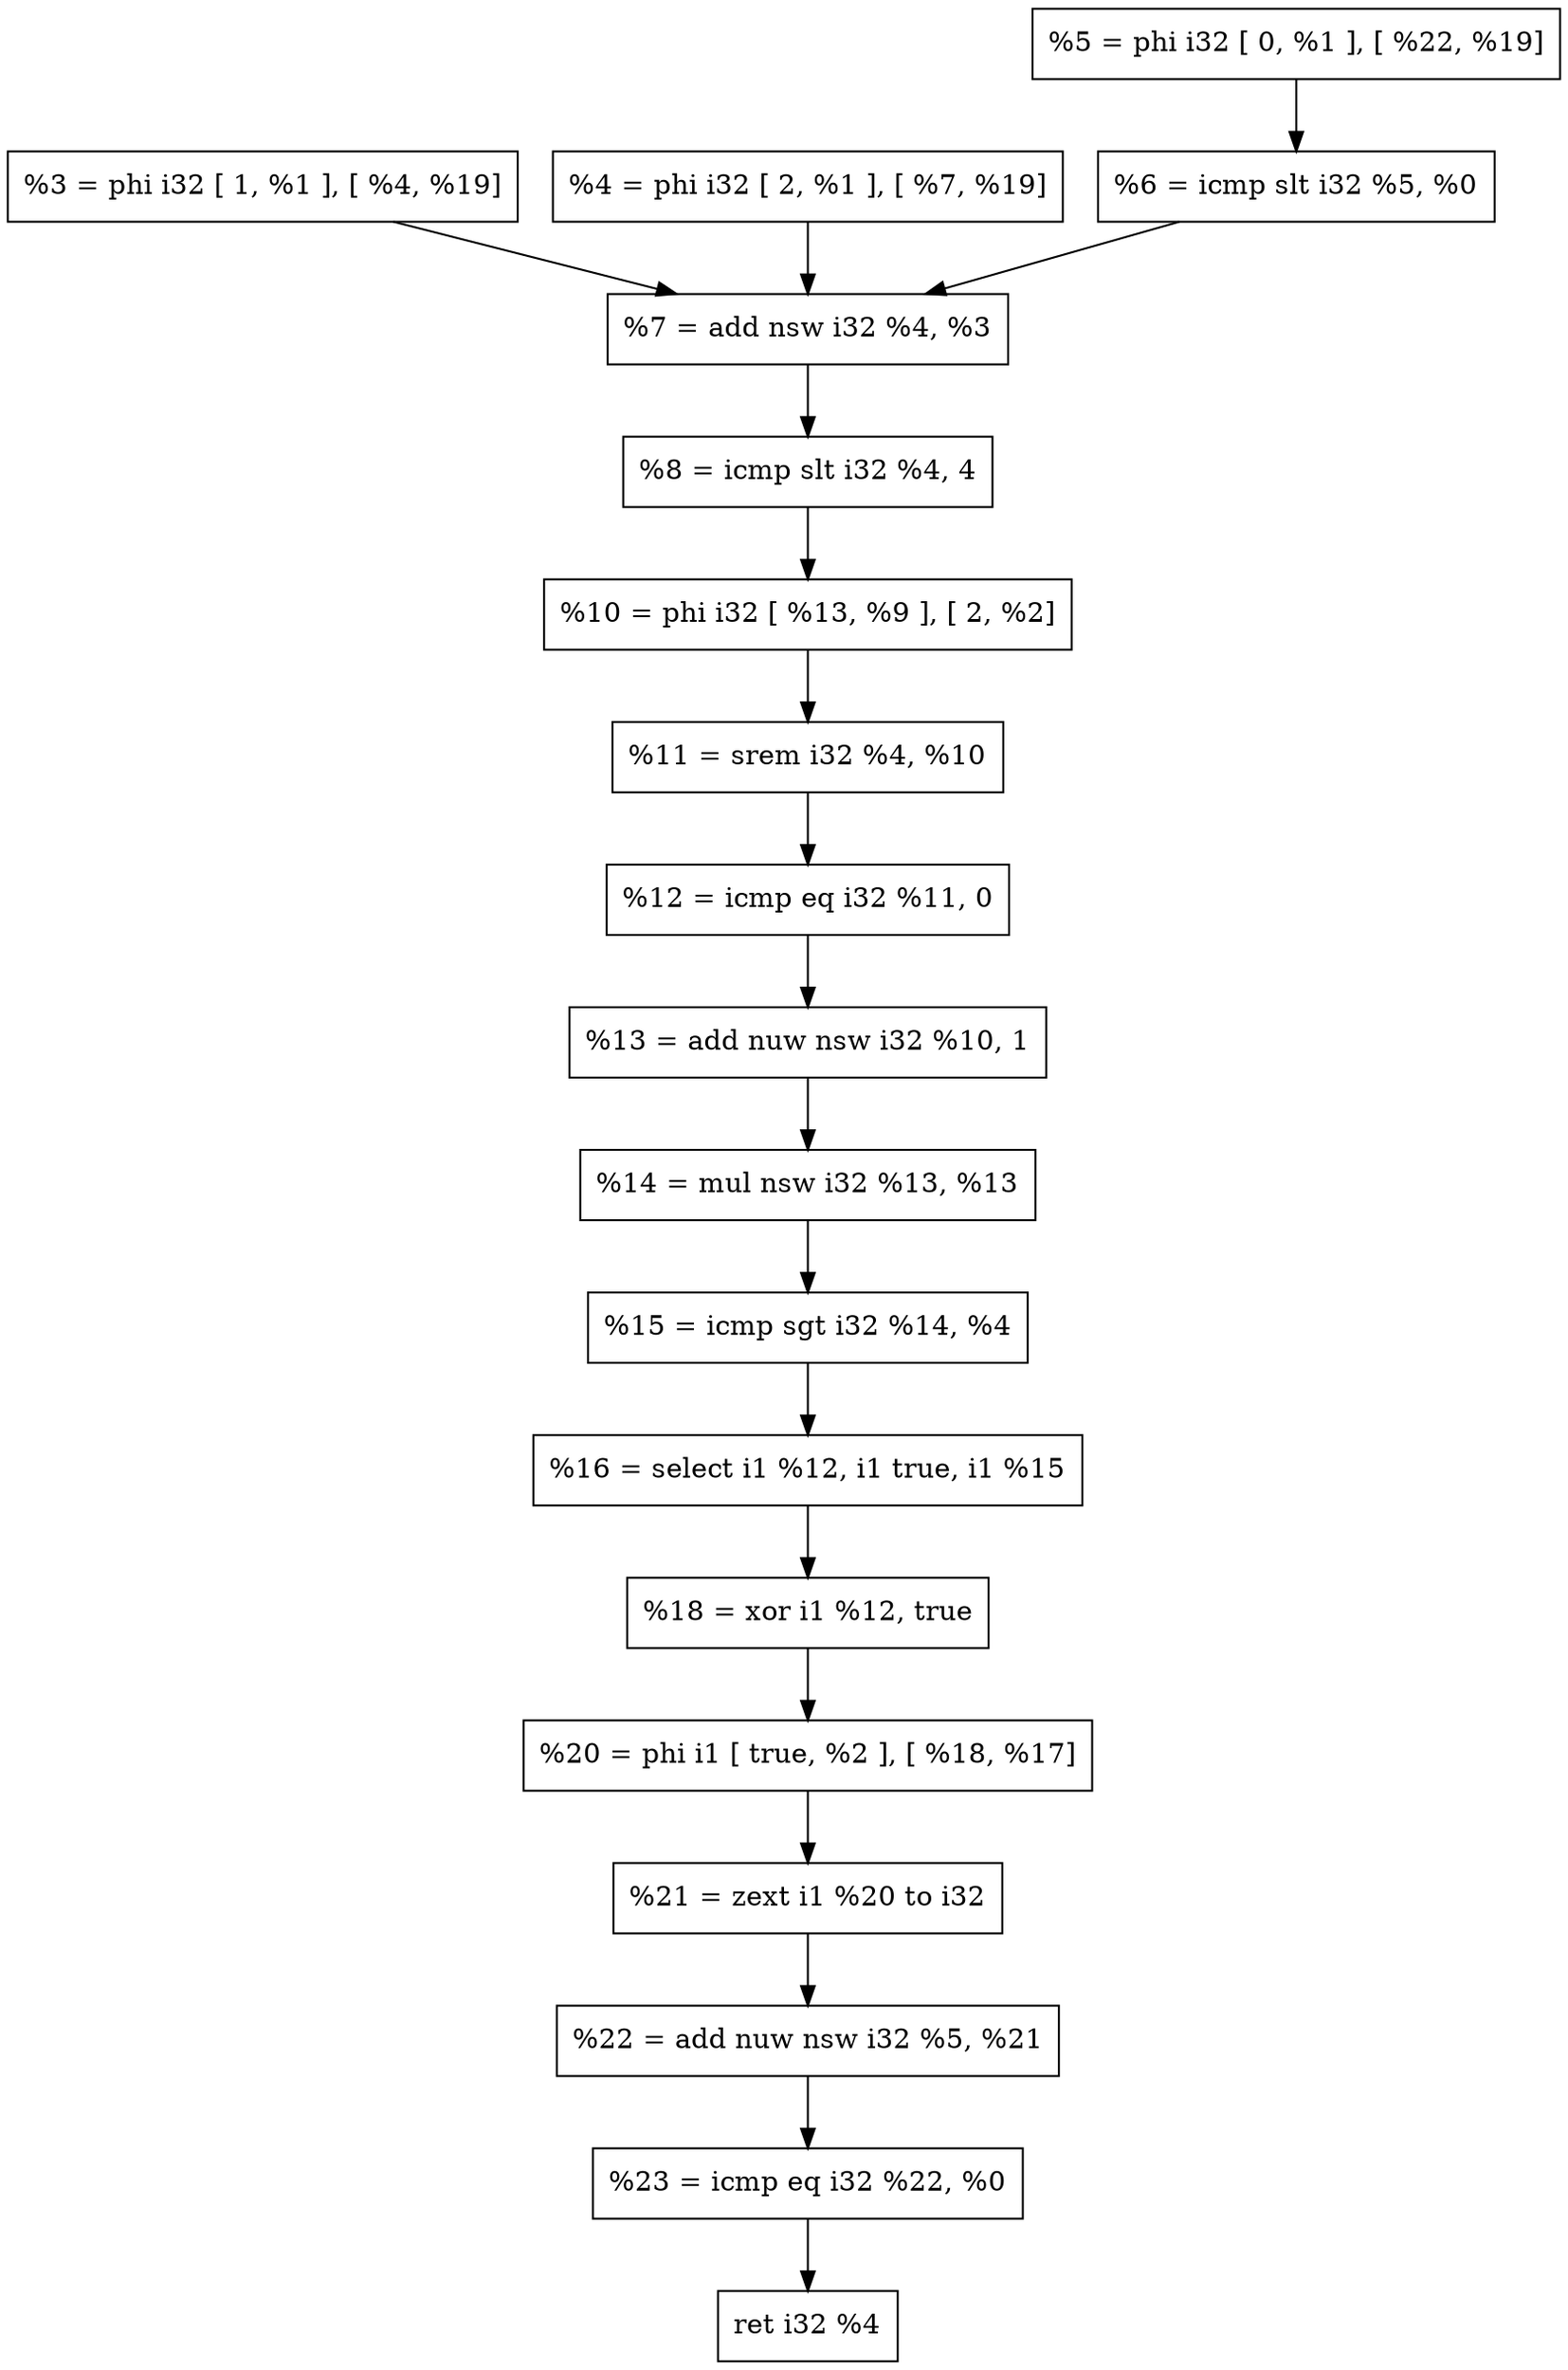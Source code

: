 digraph "DFG for'prime_fibi' function" {
 Node0x55ad3df2a950[shape=record, label="  %3 = phi i32 [ 1, %1 ], [ %4, %19]"];
 Node0x55ad3df2aa30[shape=record, label="  %4 = phi i32 [ 2, %1 ], [ %7, %19]"];
 Node0x55ad3df2ab50[shape=record, label="  %5 = phi i32 [ 0, %1 ], [ %22, %19]"];
 Node0x55ad3df2ac50[shape=record, label="  %6 = icmp slt i32 %5, %0"];
 Node0x55ad3df2ad20[shape=record, label="  %7 = add nsw i32 %4, %3"];
 Node0x55ad3df2ae10[shape=record, label="  %8 = icmp slt i32 %4, 4"];
 Node0x55ad3df2af00[shape=record, label="  %10 = phi i32 [ %13, %9 ], [ 2, %2]"];
 Node0x55ad3df2b000[shape=record, label="  %11 = srem i32 %4, %10"];
 Node0x55ad3df2b100[shape=record, label="  %12 = icmp eq i32 %11, 0"];
 Node0x55ad3df2b200[shape=record, label="  %13 = add nuw nsw i32 %10, 1"];
 Node0x55ad3df2b300[shape=record, label="  %14 = mul nsw i32 %13, %13"];
 Node0x55ad3df2b400[shape=record, label="  %15 = icmp sgt i32 %14, %4"];
 Node0x55ad3df2b500[shape=record, label="  %16 = select i1 %12, i1 true, i1 %15"];
 Node0x55ad3df2b600[shape=record, label="  %18 = xor i1 %12, true"];
 Node0x55ad3df2b700[shape=record, label="  %20 = phi i1 [ true, %2 ], [ %18, %17]"];
 Node0x55ad3df2b800[shape=record, label="  %21 = zext i1 %20 to i32"];
 Node0x55ad3df2b900[shape=record, label="  %22 = add nuw nsw i32 %5, %21"];
 Node0x55ad3df2ba00[shape=record, label="  %23 = icmp eq i32 %22, %0"];
 Node0x55ad3df2bb00[shape=record, label="  ret i32 %4"];
 Node0x55ad3df2a950 -> Node0x55ad3df2ad20
 Node0x55ad3df2aa30 -> Node0x55ad3df2ad20
 Node0x55ad3df2ab50 -> Node0x55ad3df2ac50
 Node0x55ad3df2ac50 -> Node0x55ad3df2ad20
 Node0x55ad3df2ad20 -> Node0x55ad3df2ae10
 Node0x55ad3df2ae10 -> Node0x55ad3df2af00
 Node0x55ad3df2af00 -> Node0x55ad3df2b000
 Node0x55ad3df2b000 -> Node0x55ad3df2b100
 Node0x55ad3df2b100 -> Node0x55ad3df2b200
 Node0x55ad3df2b200 -> Node0x55ad3df2b300
 Node0x55ad3df2b300 -> Node0x55ad3df2b400
 Node0x55ad3df2b400 -> Node0x55ad3df2b500
 Node0x55ad3df2b500 -> Node0x55ad3df2b600
 Node0x55ad3df2b600 -> Node0x55ad3df2b700
 Node0x55ad3df2b700 -> Node0x55ad3df2b800
 Node0x55ad3df2b800 -> Node0x55ad3df2b900
 Node0x55ad3df2b900 -> Node0x55ad3df2ba00
 Node0x55ad3df2ba00 -> Node0x55ad3df2bb00
}